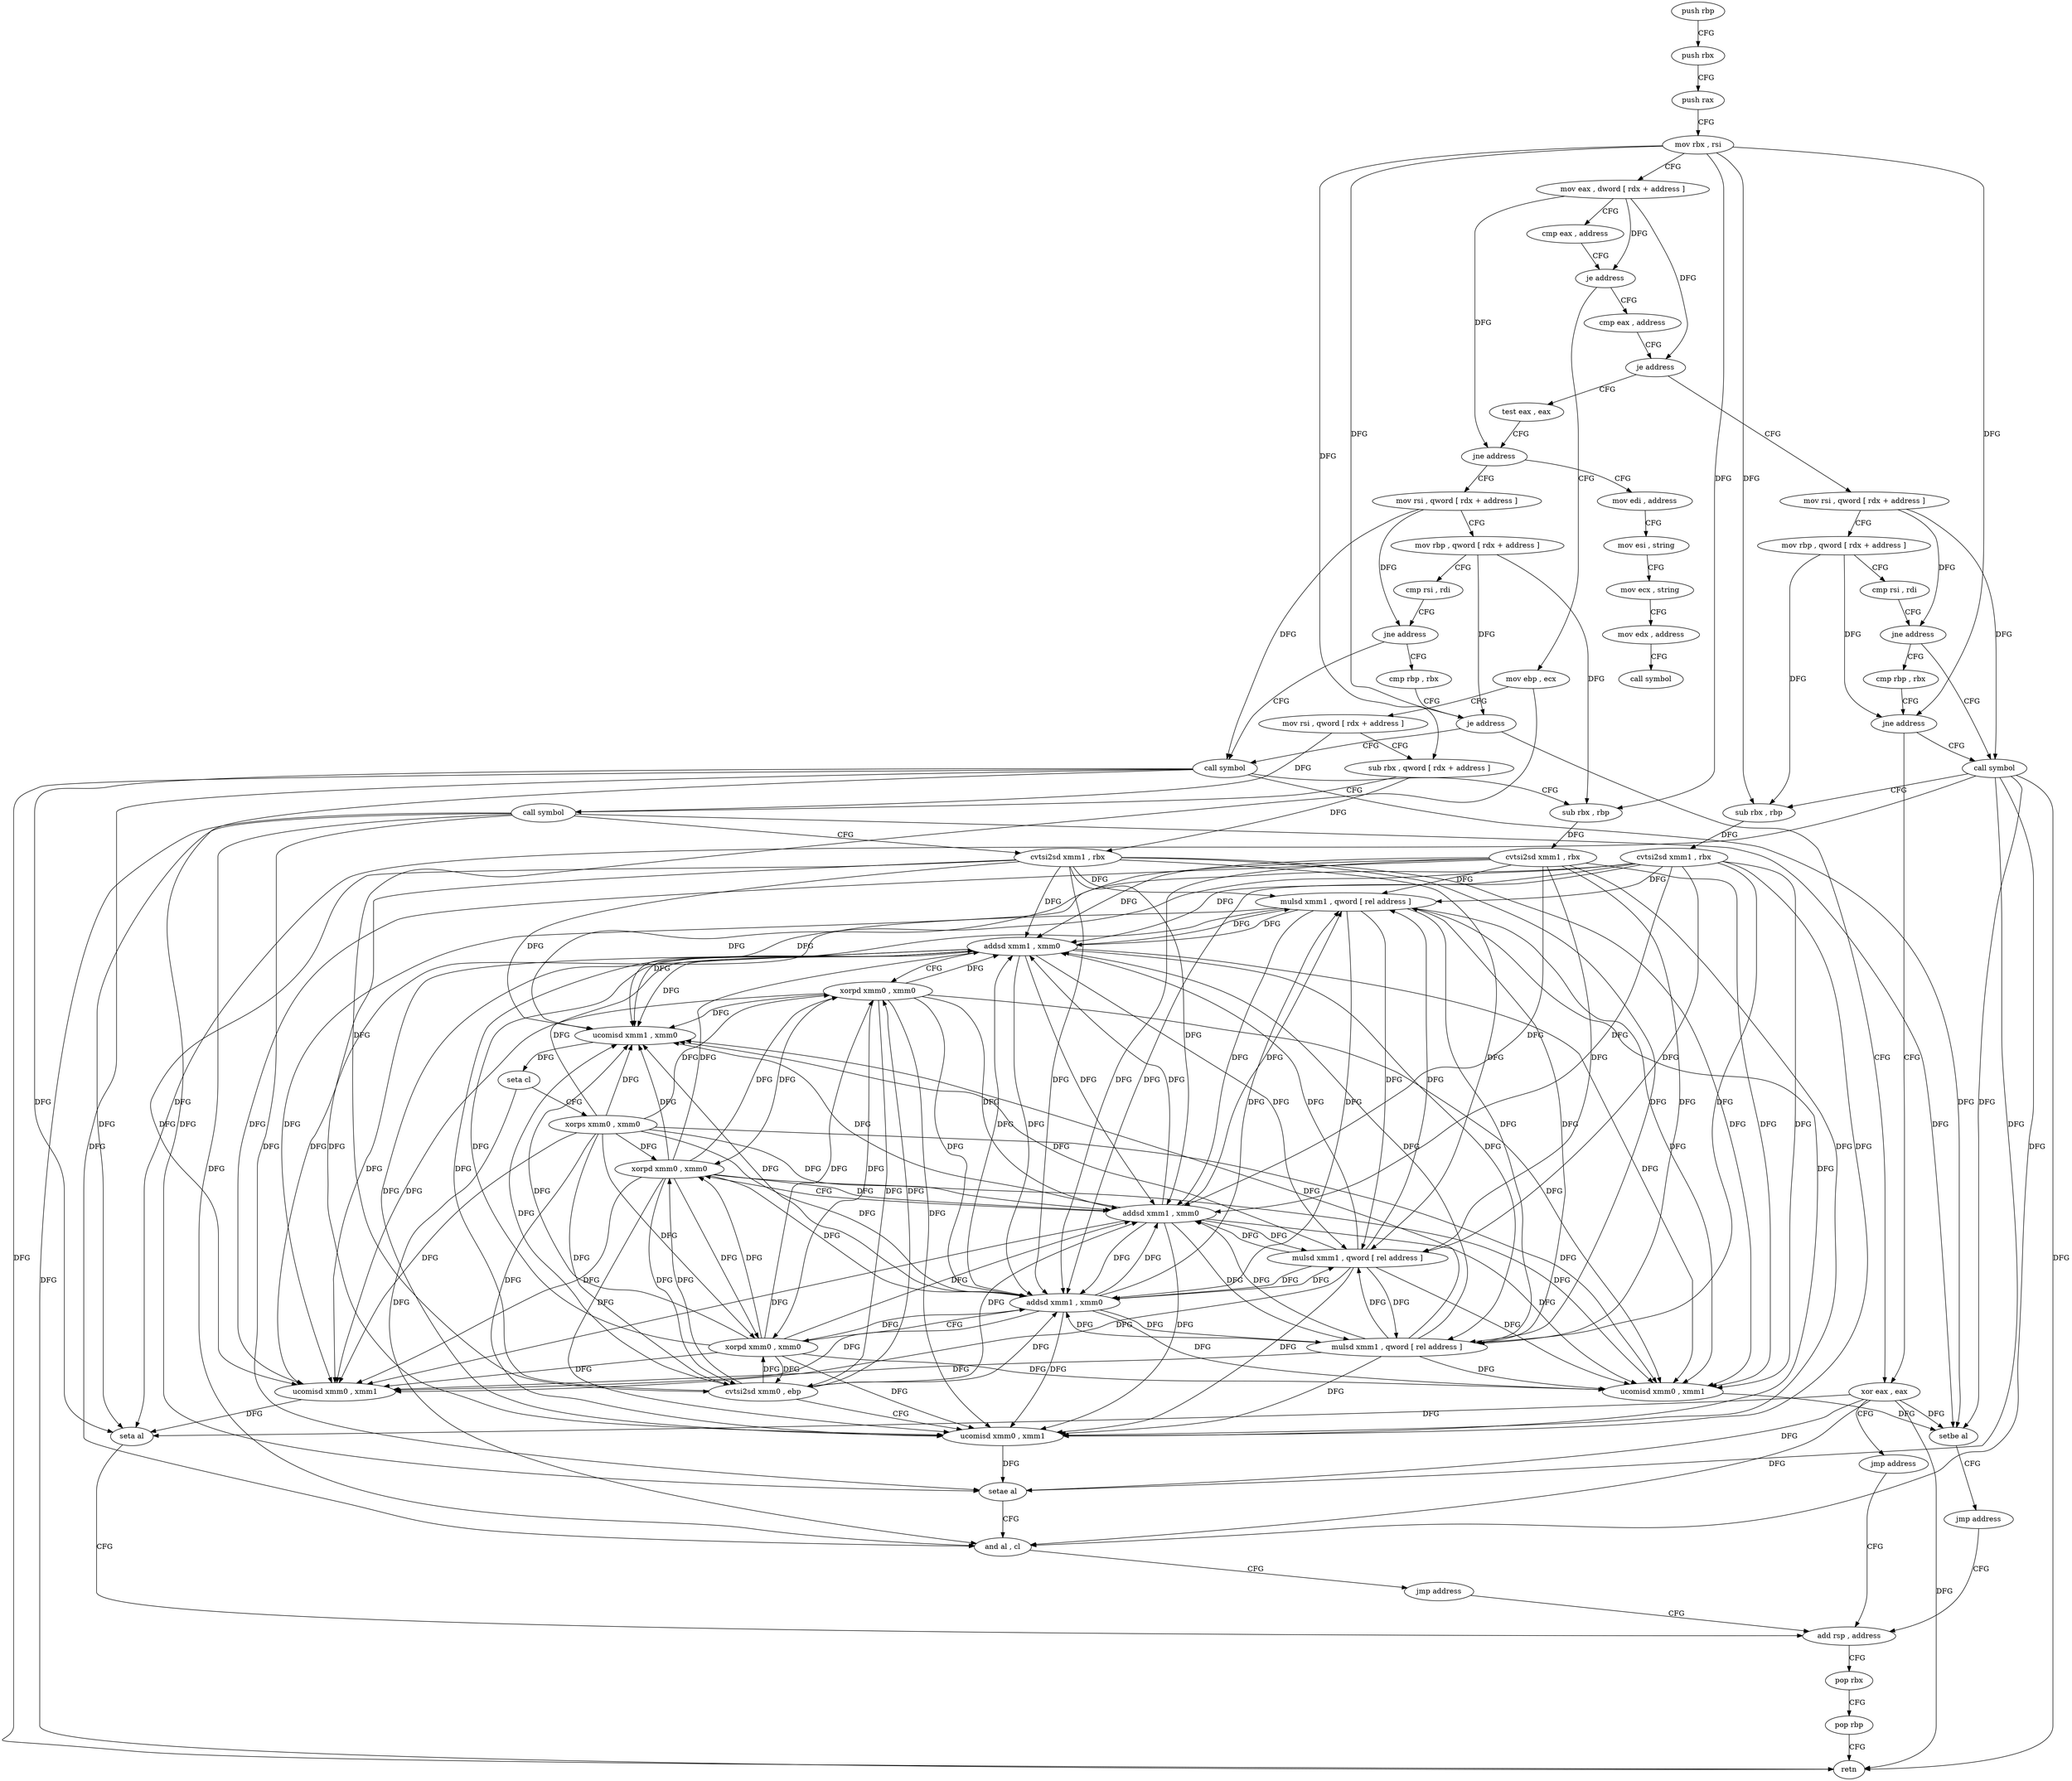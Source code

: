 digraph "func" {
"4210880" [label = "push rbp" ]
"4210881" [label = "push rbx" ]
"4210882" [label = "push rax" ]
"4210883" [label = "mov rbx , rsi" ]
"4210886" [label = "mov eax , dword [ rdx + address ]" ]
"4210889" [label = "cmp eax , address" ]
"4210892" [label = "je address" ]
"4210985" [label = "mov ebp , ecx" ]
"4210894" [label = "cmp eax , address" ]
"4210987" [label = "mov rsi , qword [ rdx + address ]" ]
"4210991" [label = "sub rbx , qword [ rdx + address ]" ]
"4210995" [label = "call symbol" ]
"4211000" [label = "cvtsi2sd xmm1 , rbx" ]
"4211005" [label = "mulsd xmm1 , qword [ rel address ]" ]
"4211013" [label = "addsd xmm1 , xmm0" ]
"4211017" [label = "xorpd xmm0 , xmm0" ]
"4211021" [label = "ucomisd xmm1 , xmm0" ]
"4211025" [label = "seta cl" ]
"4211028" [label = "xorps xmm0 , xmm0" ]
"4211031" [label = "cvtsi2sd xmm0 , ebp" ]
"4211035" [label = "ucomisd xmm0 , xmm1" ]
"4211039" [label = "setae al" ]
"4211042" [label = "and al , cl" ]
"4211044" [label = "jmp address" ]
"4211082" [label = "add rsp , address" ]
"4210897" [label = "je address" ]
"4210963" [label = "mov rsi , qword [ rdx + address ]" ]
"4210899" [label = "test eax , eax" ]
"4211086" [label = "pop rbx" ]
"4211087" [label = "pop rbp" ]
"4211088" [label = "retn" ]
"4210967" [label = "mov rbp , qword [ rdx + address ]" ]
"4210971" [label = "cmp rsi , rdi" ]
"4210974" [label = "jne address" ]
"4211046" [label = "call symbol" ]
"4210976" [label = "cmp rbp , rbx" ]
"4210901" [label = "jne address" ]
"4211089" [label = "mov edi , address" ]
"4210907" [label = "mov rsi , qword [ rdx + address ]" ]
"4211051" [label = "sub rbx , rbp" ]
"4211054" [label = "cvtsi2sd xmm1 , rbx" ]
"4211059" [label = "mulsd xmm1 , qword [ rel address ]" ]
"4211067" [label = "addsd xmm1 , xmm0" ]
"4211071" [label = "xorpd xmm0 , xmm0" ]
"4211075" [label = "ucomisd xmm0 , xmm1" ]
"4211079" [label = "seta al" ]
"4210979" [label = "jne address" ]
"4210981" [label = "xor eax , eax" ]
"4211094" [label = "mov esi , string" ]
"4211099" [label = "mov ecx , string" ]
"4211104" [label = "mov edx , address" ]
"4211109" [label = "call symbol" ]
"4210911" [label = "mov rbp , qword [ rdx + address ]" ]
"4210915" [label = "cmp rsi , rdi" ]
"4210918" [label = "jne address" ]
"4210925" [label = "call symbol" ]
"4210920" [label = "cmp rbp , rbx" ]
"4210983" [label = "jmp address" ]
"4210930" [label = "sub rbx , rbp" ]
"4210933" [label = "cvtsi2sd xmm1 , rbx" ]
"4210938" [label = "mulsd xmm1 , qword [ rel address ]" ]
"4210946" [label = "addsd xmm1 , xmm0" ]
"4210950" [label = "xorpd xmm0 , xmm0" ]
"4210954" [label = "ucomisd xmm0 , xmm1" ]
"4210958" [label = "setbe al" ]
"4210961" [label = "jmp address" ]
"4210923" [label = "je address" ]
"4210880" -> "4210881" [ label = "CFG" ]
"4210881" -> "4210882" [ label = "CFG" ]
"4210882" -> "4210883" [ label = "CFG" ]
"4210883" -> "4210886" [ label = "CFG" ]
"4210883" -> "4210991" [ label = "DFG" ]
"4210883" -> "4211051" [ label = "DFG" ]
"4210883" -> "4210979" [ label = "DFG" ]
"4210883" -> "4210930" [ label = "DFG" ]
"4210883" -> "4210923" [ label = "DFG" ]
"4210886" -> "4210889" [ label = "CFG" ]
"4210886" -> "4210892" [ label = "DFG" ]
"4210886" -> "4210897" [ label = "DFG" ]
"4210886" -> "4210901" [ label = "DFG" ]
"4210889" -> "4210892" [ label = "CFG" ]
"4210892" -> "4210985" [ label = "CFG" ]
"4210892" -> "4210894" [ label = "CFG" ]
"4210985" -> "4210987" [ label = "CFG" ]
"4210985" -> "4211031" [ label = "DFG" ]
"4210894" -> "4210897" [ label = "CFG" ]
"4210987" -> "4210991" [ label = "CFG" ]
"4210987" -> "4210995" [ label = "DFG" ]
"4210991" -> "4210995" [ label = "CFG" ]
"4210991" -> "4211000" [ label = "DFG" ]
"4210995" -> "4211000" [ label = "CFG" ]
"4210995" -> "4211039" [ label = "DFG" ]
"4210995" -> "4211042" [ label = "DFG" ]
"4210995" -> "4211088" [ label = "DFG" ]
"4210995" -> "4211079" [ label = "DFG" ]
"4210995" -> "4210958" [ label = "DFG" ]
"4211000" -> "4211005" [ label = "DFG" ]
"4211000" -> "4211013" [ label = "DFG" ]
"4211000" -> "4211021" [ label = "DFG" ]
"4211000" -> "4211035" [ label = "DFG" ]
"4211000" -> "4211059" [ label = "DFG" ]
"4211000" -> "4211067" [ label = "DFG" ]
"4211000" -> "4211075" [ label = "DFG" ]
"4211000" -> "4210938" [ label = "DFG" ]
"4211000" -> "4210946" [ label = "DFG" ]
"4211000" -> "4210954" [ label = "DFG" ]
"4211005" -> "4211013" [ label = "DFG" ]
"4211005" -> "4211021" [ label = "DFG" ]
"4211005" -> "4211035" [ label = "DFG" ]
"4211005" -> "4211059" [ label = "DFG" ]
"4211005" -> "4211067" [ label = "DFG" ]
"4211005" -> "4211075" [ label = "DFG" ]
"4211005" -> "4210938" [ label = "DFG" ]
"4211005" -> "4210946" [ label = "DFG" ]
"4211005" -> "4210954" [ label = "DFG" ]
"4211013" -> "4211017" [ label = "CFG" ]
"4211013" -> "4211005" [ label = "DFG" ]
"4211013" -> "4211021" [ label = "DFG" ]
"4211013" -> "4211035" [ label = "DFG" ]
"4211013" -> "4211059" [ label = "DFG" ]
"4211013" -> "4211067" [ label = "DFG" ]
"4211013" -> "4211075" [ label = "DFG" ]
"4211013" -> "4210938" [ label = "DFG" ]
"4211013" -> "4210946" [ label = "DFG" ]
"4211013" -> "4210954" [ label = "DFG" ]
"4211017" -> "4211021" [ label = "DFG" ]
"4211017" -> "4211013" [ label = "DFG" ]
"4211017" -> "4211031" [ label = "DFG" ]
"4211017" -> "4211035" [ label = "DFG" ]
"4211017" -> "4211067" [ label = "DFG" ]
"4211017" -> "4211071" [ label = "DFG" ]
"4211017" -> "4211075" [ label = "DFG" ]
"4211017" -> "4210946" [ label = "DFG" ]
"4211017" -> "4210950" [ label = "DFG" ]
"4211017" -> "4210954" [ label = "DFG" ]
"4211021" -> "4211025" [ label = "DFG" ]
"4211025" -> "4211028" [ label = "CFG" ]
"4211025" -> "4211042" [ label = "DFG" ]
"4211028" -> "4211031" [ label = "DFG" ]
"4211028" -> "4211013" [ label = "DFG" ]
"4211028" -> "4211017" [ label = "DFG" ]
"4211028" -> "4211021" [ label = "DFG" ]
"4211028" -> "4211035" [ label = "DFG" ]
"4211028" -> "4211067" [ label = "DFG" ]
"4211028" -> "4211071" [ label = "DFG" ]
"4211028" -> "4211075" [ label = "DFG" ]
"4211028" -> "4210946" [ label = "DFG" ]
"4211028" -> "4210950" [ label = "DFG" ]
"4211028" -> "4210954" [ label = "DFG" ]
"4211031" -> "4211035" [ label = "CFG" ]
"4211031" -> "4211013" [ label = "DFG" ]
"4211031" -> "4211017" [ label = "DFG" ]
"4211031" -> "4211021" [ label = "DFG" ]
"4211031" -> "4211067" [ label = "DFG" ]
"4211031" -> "4211071" [ label = "DFG" ]
"4211031" -> "4210946" [ label = "DFG" ]
"4211031" -> "4210950" [ label = "DFG" ]
"4211035" -> "4211039" [ label = "DFG" ]
"4211039" -> "4211042" [ label = "CFG" ]
"4211042" -> "4211044" [ label = "CFG" ]
"4211044" -> "4211082" [ label = "CFG" ]
"4211082" -> "4211086" [ label = "CFG" ]
"4210897" -> "4210963" [ label = "CFG" ]
"4210897" -> "4210899" [ label = "CFG" ]
"4210963" -> "4210967" [ label = "CFG" ]
"4210963" -> "4210974" [ label = "DFG" ]
"4210963" -> "4211046" [ label = "DFG" ]
"4210899" -> "4210901" [ label = "CFG" ]
"4211086" -> "4211087" [ label = "CFG" ]
"4211087" -> "4211088" [ label = "CFG" ]
"4210967" -> "4210971" [ label = "CFG" ]
"4210967" -> "4211051" [ label = "DFG" ]
"4210967" -> "4210979" [ label = "DFG" ]
"4210971" -> "4210974" [ label = "CFG" ]
"4210974" -> "4211046" [ label = "CFG" ]
"4210974" -> "4210976" [ label = "CFG" ]
"4211046" -> "4211051" [ label = "CFG" ]
"4211046" -> "4211039" [ label = "DFG" ]
"4211046" -> "4211042" [ label = "DFG" ]
"4211046" -> "4211088" [ label = "DFG" ]
"4211046" -> "4211079" [ label = "DFG" ]
"4211046" -> "4210958" [ label = "DFG" ]
"4210976" -> "4210979" [ label = "CFG" ]
"4210901" -> "4211089" [ label = "CFG" ]
"4210901" -> "4210907" [ label = "CFG" ]
"4211089" -> "4211094" [ label = "CFG" ]
"4210907" -> "4210911" [ label = "CFG" ]
"4210907" -> "4210918" [ label = "DFG" ]
"4210907" -> "4210925" [ label = "DFG" ]
"4211051" -> "4211054" [ label = "DFG" ]
"4211054" -> "4211059" [ label = "DFG" ]
"4211054" -> "4211005" [ label = "DFG" ]
"4211054" -> "4211035" [ label = "DFG" ]
"4211054" -> "4211013" [ label = "DFG" ]
"4211054" -> "4211021" [ label = "DFG" ]
"4211054" -> "4211067" [ label = "DFG" ]
"4211054" -> "4211075" [ label = "DFG" ]
"4211054" -> "4210938" [ label = "DFG" ]
"4211054" -> "4210946" [ label = "DFG" ]
"4211054" -> "4210954" [ label = "DFG" ]
"4211059" -> "4211067" [ label = "DFG" ]
"4211059" -> "4211005" [ label = "DFG" ]
"4211059" -> "4211035" [ label = "DFG" ]
"4211059" -> "4211013" [ label = "DFG" ]
"4211059" -> "4211021" [ label = "DFG" ]
"4211059" -> "4211075" [ label = "DFG" ]
"4211059" -> "4210938" [ label = "DFG" ]
"4211059" -> "4210946" [ label = "DFG" ]
"4211059" -> "4210954" [ label = "DFG" ]
"4211067" -> "4211071" [ label = "CFG" ]
"4211067" -> "4211005" [ label = "DFG" ]
"4211067" -> "4211035" [ label = "DFG" ]
"4211067" -> "4211059" [ label = "DFG" ]
"4211067" -> "4211013" [ label = "DFG" ]
"4211067" -> "4211021" [ label = "DFG" ]
"4211067" -> "4211075" [ label = "DFG" ]
"4211067" -> "4210938" [ label = "DFG" ]
"4211067" -> "4210946" [ label = "DFG" ]
"4211067" -> "4210954" [ label = "DFG" ]
"4211071" -> "4211075" [ label = "DFG" ]
"4211071" -> "4211013" [ label = "DFG" ]
"4211071" -> "4211017" [ label = "DFG" ]
"4211071" -> "4211021" [ label = "DFG" ]
"4211071" -> "4211067" [ label = "DFG" ]
"4211071" -> "4211031" [ label = "DFG" ]
"4211071" -> "4211035" [ label = "DFG" ]
"4211071" -> "4210946" [ label = "DFG" ]
"4211071" -> "4210950" [ label = "DFG" ]
"4211071" -> "4210954" [ label = "DFG" ]
"4211075" -> "4211079" [ label = "DFG" ]
"4211079" -> "4211082" [ label = "CFG" ]
"4210979" -> "4211046" [ label = "CFG" ]
"4210979" -> "4210981" [ label = "CFG" ]
"4210981" -> "4210983" [ label = "CFG" ]
"4210981" -> "4211039" [ label = "DFG" ]
"4210981" -> "4211042" [ label = "DFG" ]
"4210981" -> "4211088" [ label = "DFG" ]
"4210981" -> "4211079" [ label = "DFG" ]
"4210981" -> "4210958" [ label = "DFG" ]
"4211094" -> "4211099" [ label = "CFG" ]
"4211099" -> "4211104" [ label = "CFG" ]
"4211104" -> "4211109" [ label = "CFG" ]
"4210911" -> "4210915" [ label = "CFG" ]
"4210911" -> "4210930" [ label = "DFG" ]
"4210911" -> "4210923" [ label = "DFG" ]
"4210915" -> "4210918" [ label = "CFG" ]
"4210918" -> "4210925" [ label = "CFG" ]
"4210918" -> "4210920" [ label = "CFG" ]
"4210925" -> "4210930" [ label = "CFG" ]
"4210925" -> "4211039" [ label = "DFG" ]
"4210925" -> "4211042" [ label = "DFG" ]
"4210925" -> "4211088" [ label = "DFG" ]
"4210925" -> "4211079" [ label = "DFG" ]
"4210925" -> "4210958" [ label = "DFG" ]
"4210920" -> "4210923" [ label = "CFG" ]
"4210983" -> "4211082" [ label = "CFG" ]
"4210930" -> "4210933" [ label = "DFG" ]
"4210933" -> "4210938" [ label = "DFG" ]
"4210933" -> "4211005" [ label = "DFG" ]
"4210933" -> "4211035" [ label = "DFG" ]
"4210933" -> "4211059" [ label = "DFG" ]
"4210933" -> "4211075" [ label = "DFG" ]
"4210933" -> "4211013" [ label = "DFG" ]
"4210933" -> "4211021" [ label = "DFG" ]
"4210933" -> "4211067" [ label = "DFG" ]
"4210933" -> "4210946" [ label = "DFG" ]
"4210933" -> "4210954" [ label = "DFG" ]
"4210938" -> "4210946" [ label = "DFG" ]
"4210938" -> "4211005" [ label = "DFG" ]
"4210938" -> "4211035" [ label = "DFG" ]
"4210938" -> "4211059" [ label = "DFG" ]
"4210938" -> "4211075" [ label = "DFG" ]
"4210938" -> "4211013" [ label = "DFG" ]
"4210938" -> "4211021" [ label = "DFG" ]
"4210938" -> "4211067" [ label = "DFG" ]
"4210938" -> "4210954" [ label = "DFG" ]
"4210946" -> "4210950" [ label = "CFG" ]
"4210946" -> "4211005" [ label = "DFG" ]
"4210946" -> "4211035" [ label = "DFG" ]
"4210946" -> "4211059" [ label = "DFG" ]
"4210946" -> "4211075" [ label = "DFG" ]
"4210946" -> "4210938" [ label = "DFG" ]
"4210946" -> "4211013" [ label = "DFG" ]
"4210946" -> "4211021" [ label = "DFG" ]
"4210946" -> "4211067" [ label = "DFG" ]
"4210946" -> "4210954" [ label = "DFG" ]
"4210950" -> "4210954" [ label = "DFG" ]
"4210950" -> "4211013" [ label = "DFG" ]
"4210950" -> "4211017" [ label = "DFG" ]
"4210950" -> "4211021" [ label = "DFG" ]
"4210950" -> "4211067" [ label = "DFG" ]
"4210950" -> "4211071" [ label = "DFG" ]
"4210950" -> "4210946" [ label = "DFG" ]
"4210950" -> "4211031" [ label = "DFG" ]
"4210950" -> "4211035" [ label = "DFG" ]
"4210950" -> "4211075" [ label = "DFG" ]
"4210954" -> "4210958" [ label = "DFG" ]
"4210958" -> "4210961" [ label = "CFG" ]
"4210961" -> "4211082" [ label = "CFG" ]
"4210923" -> "4210981" [ label = "CFG" ]
"4210923" -> "4210925" [ label = "CFG" ]
}

